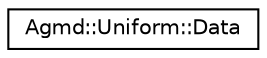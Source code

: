 digraph "Graphical Class Hierarchy"
{
  edge [fontname="Helvetica",fontsize="10",labelfontname="Helvetica",labelfontsize="10"];
  node [fontname="Helvetica",fontsize="10",shape=record];
  rankdir="LR";
  Node1 [label="Agmd::Uniform::Data",height=0.2,width=0.4,color="black", fillcolor="white", style="filled",URL="$union_agmd_1_1_uniform_1_1_data.html"];
}
